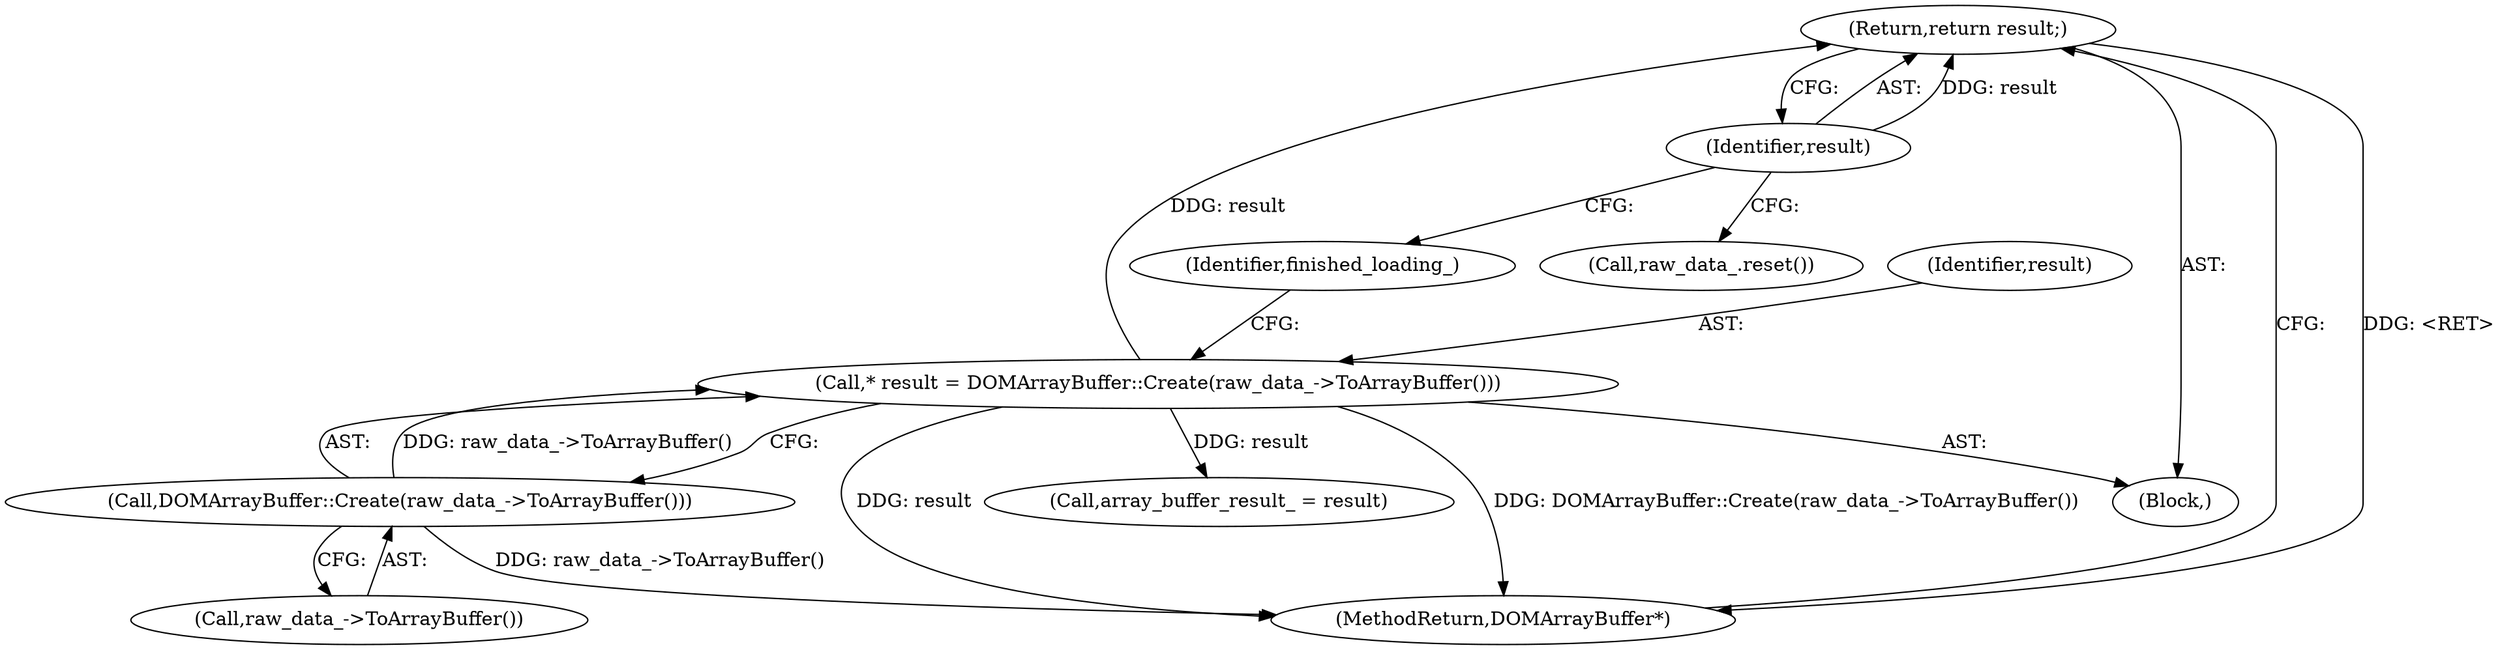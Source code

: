 digraph "1_Chrome_ba9748e78ec7e9c0d594e7edf7b2c07ea2a90449@pointer" {
"1000137" [label="(Return,return result;)"];
"1000138" [label="(Identifier,result)"];
"1000119" [label="(Call,* result = DOMArrayBuffer::Create(raw_data_->ToArrayBuffer()))"];
"1000121" [label="(Call,DOMArrayBuffer::Create(raw_data_->ToArrayBuffer()))"];
"1000101" [label="(Block,)"];
"1000122" [label="(Call,raw_data_->ToArrayBuffer())"];
"1000119" [label="(Call,* result = DOMArrayBuffer::Create(raw_data_->ToArrayBuffer()))"];
"1000138" [label="(Identifier,result)"];
"1000121" [label="(Call,DOMArrayBuffer::Create(raw_data_->ToArrayBuffer()))"];
"1000126" [label="(Call,array_buffer_result_ = result)"];
"1000139" [label="(MethodReturn,DOMArrayBuffer*)"];
"1000124" [label="(Identifier,finished_loading_)"];
"1000120" [label="(Identifier,result)"];
"1000136" [label="(Call,raw_data_.reset())"];
"1000137" [label="(Return,return result;)"];
"1000137" -> "1000101"  [label="AST: "];
"1000137" -> "1000138"  [label="CFG: "];
"1000138" -> "1000137"  [label="AST: "];
"1000139" -> "1000137"  [label="CFG: "];
"1000137" -> "1000139"  [label="DDG: <RET>"];
"1000138" -> "1000137"  [label="DDG: result"];
"1000119" -> "1000137"  [label="DDG: result"];
"1000138" -> "1000136"  [label="CFG: "];
"1000138" -> "1000124"  [label="CFG: "];
"1000119" -> "1000101"  [label="AST: "];
"1000119" -> "1000121"  [label="CFG: "];
"1000120" -> "1000119"  [label="AST: "];
"1000121" -> "1000119"  [label="AST: "];
"1000124" -> "1000119"  [label="CFG: "];
"1000119" -> "1000139"  [label="DDG: DOMArrayBuffer::Create(raw_data_->ToArrayBuffer())"];
"1000119" -> "1000139"  [label="DDG: result"];
"1000121" -> "1000119"  [label="DDG: raw_data_->ToArrayBuffer()"];
"1000119" -> "1000126"  [label="DDG: result"];
"1000121" -> "1000122"  [label="CFG: "];
"1000122" -> "1000121"  [label="AST: "];
"1000121" -> "1000139"  [label="DDG: raw_data_->ToArrayBuffer()"];
}

